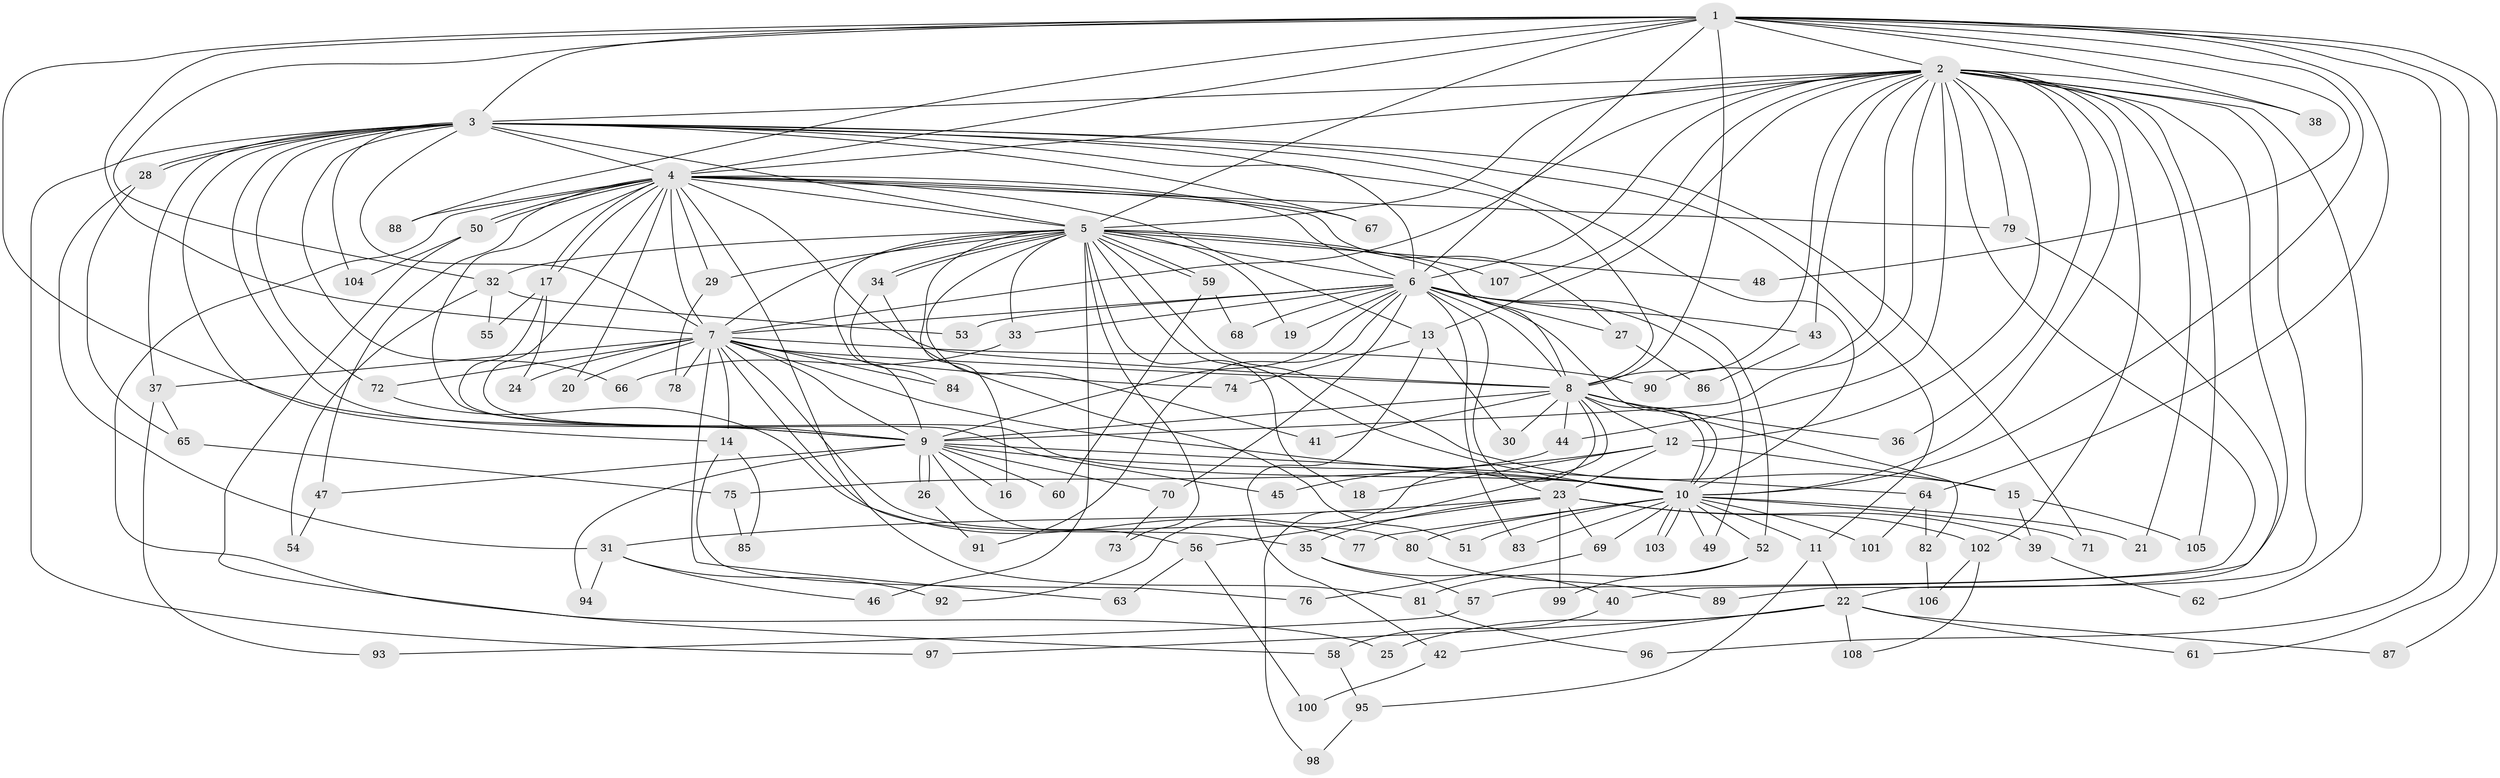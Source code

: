 // coarse degree distribution, {27: 0.013333333333333334, 22: 0.02666666666666667, 19: 0.013333333333333334, 21: 0.013333333333333334, 18: 0.013333333333333334, 16: 0.02666666666666667, 20: 0.013333333333333334, 4: 0.16, 6: 0.013333333333333334, 5: 0.05333333333333334, 2: 0.41333333333333333, 8: 0.013333333333333334, 11: 0.013333333333333334, 3: 0.21333333333333335}
// Generated by graph-tools (version 1.1) at 2025/23/03/03/25 07:23:46]
// undirected, 108 vertices, 241 edges
graph export_dot {
graph [start="1"]
  node [color=gray90,style=filled];
  1;
  2;
  3;
  4;
  5;
  6;
  7;
  8;
  9;
  10;
  11;
  12;
  13;
  14;
  15;
  16;
  17;
  18;
  19;
  20;
  21;
  22;
  23;
  24;
  25;
  26;
  27;
  28;
  29;
  30;
  31;
  32;
  33;
  34;
  35;
  36;
  37;
  38;
  39;
  40;
  41;
  42;
  43;
  44;
  45;
  46;
  47;
  48;
  49;
  50;
  51;
  52;
  53;
  54;
  55;
  56;
  57;
  58;
  59;
  60;
  61;
  62;
  63;
  64;
  65;
  66;
  67;
  68;
  69;
  70;
  71;
  72;
  73;
  74;
  75;
  76;
  77;
  78;
  79;
  80;
  81;
  82;
  83;
  84;
  85;
  86;
  87;
  88;
  89;
  90;
  91;
  92;
  93;
  94;
  95;
  96;
  97;
  98;
  99;
  100;
  101;
  102;
  103;
  104;
  105;
  106;
  107;
  108;
  1 -- 2;
  1 -- 3;
  1 -- 4;
  1 -- 5;
  1 -- 6;
  1 -- 7;
  1 -- 8;
  1 -- 9;
  1 -- 10;
  1 -- 32;
  1 -- 38;
  1 -- 48;
  1 -- 61;
  1 -- 64;
  1 -- 87;
  1 -- 88;
  1 -- 96;
  2 -- 3;
  2 -- 4;
  2 -- 5;
  2 -- 6;
  2 -- 7;
  2 -- 8;
  2 -- 9;
  2 -- 10;
  2 -- 12;
  2 -- 13;
  2 -- 21;
  2 -- 22;
  2 -- 36;
  2 -- 38;
  2 -- 40;
  2 -- 43;
  2 -- 44;
  2 -- 57;
  2 -- 62;
  2 -- 79;
  2 -- 90;
  2 -- 102;
  2 -- 105;
  2 -- 107;
  3 -- 4;
  3 -- 5;
  3 -- 6;
  3 -- 7;
  3 -- 8;
  3 -- 9;
  3 -- 10;
  3 -- 11;
  3 -- 14;
  3 -- 28;
  3 -- 28;
  3 -- 37;
  3 -- 66;
  3 -- 67;
  3 -- 71;
  3 -- 72;
  3 -- 97;
  3 -- 104;
  4 -- 5;
  4 -- 6;
  4 -- 7;
  4 -- 8;
  4 -- 9;
  4 -- 10;
  4 -- 13;
  4 -- 17;
  4 -- 17;
  4 -- 20;
  4 -- 25;
  4 -- 27;
  4 -- 29;
  4 -- 47;
  4 -- 50;
  4 -- 50;
  4 -- 67;
  4 -- 79;
  4 -- 81;
  4 -- 88;
  5 -- 6;
  5 -- 7;
  5 -- 8;
  5 -- 9;
  5 -- 10;
  5 -- 15;
  5 -- 16;
  5 -- 18;
  5 -- 19;
  5 -- 29;
  5 -- 32;
  5 -- 33;
  5 -- 34;
  5 -- 34;
  5 -- 41;
  5 -- 46;
  5 -- 48;
  5 -- 59;
  5 -- 59;
  5 -- 73;
  5 -- 107;
  6 -- 7;
  6 -- 8;
  6 -- 9;
  6 -- 10;
  6 -- 19;
  6 -- 23;
  6 -- 27;
  6 -- 33;
  6 -- 43;
  6 -- 49;
  6 -- 52;
  6 -- 53;
  6 -- 68;
  6 -- 70;
  6 -- 83;
  6 -- 91;
  7 -- 8;
  7 -- 9;
  7 -- 10;
  7 -- 14;
  7 -- 20;
  7 -- 24;
  7 -- 35;
  7 -- 37;
  7 -- 63;
  7 -- 72;
  7 -- 74;
  7 -- 78;
  7 -- 80;
  7 -- 84;
  7 -- 90;
  8 -- 9;
  8 -- 10;
  8 -- 12;
  8 -- 30;
  8 -- 36;
  8 -- 41;
  8 -- 44;
  8 -- 82;
  8 -- 92;
  8 -- 98;
  9 -- 10;
  9 -- 16;
  9 -- 26;
  9 -- 26;
  9 -- 47;
  9 -- 56;
  9 -- 60;
  9 -- 64;
  9 -- 70;
  9 -- 94;
  10 -- 11;
  10 -- 21;
  10 -- 49;
  10 -- 51;
  10 -- 52;
  10 -- 69;
  10 -- 71;
  10 -- 77;
  10 -- 80;
  10 -- 83;
  10 -- 101;
  10 -- 103;
  10 -- 103;
  11 -- 22;
  11 -- 95;
  12 -- 15;
  12 -- 18;
  12 -- 23;
  12 -- 45;
  13 -- 30;
  13 -- 42;
  13 -- 74;
  14 -- 76;
  14 -- 85;
  15 -- 39;
  15 -- 105;
  17 -- 24;
  17 -- 45;
  17 -- 55;
  22 -- 25;
  22 -- 42;
  22 -- 61;
  22 -- 87;
  22 -- 97;
  22 -- 108;
  23 -- 31;
  23 -- 35;
  23 -- 39;
  23 -- 56;
  23 -- 69;
  23 -- 99;
  23 -- 102;
  26 -- 91;
  27 -- 86;
  28 -- 31;
  28 -- 65;
  29 -- 78;
  31 -- 46;
  31 -- 92;
  31 -- 94;
  32 -- 53;
  32 -- 54;
  32 -- 55;
  33 -- 66;
  34 -- 51;
  34 -- 84;
  35 -- 40;
  35 -- 57;
  37 -- 65;
  37 -- 93;
  39 -- 62;
  40 -- 58;
  42 -- 100;
  43 -- 86;
  44 -- 75;
  47 -- 54;
  50 -- 58;
  50 -- 104;
  52 -- 81;
  52 -- 99;
  56 -- 63;
  56 -- 100;
  57 -- 93;
  58 -- 95;
  59 -- 60;
  59 -- 68;
  64 -- 82;
  64 -- 101;
  65 -- 75;
  69 -- 76;
  70 -- 73;
  72 -- 77;
  75 -- 85;
  79 -- 89;
  80 -- 89;
  81 -- 96;
  82 -- 106;
  95 -- 98;
  102 -- 106;
  102 -- 108;
}
